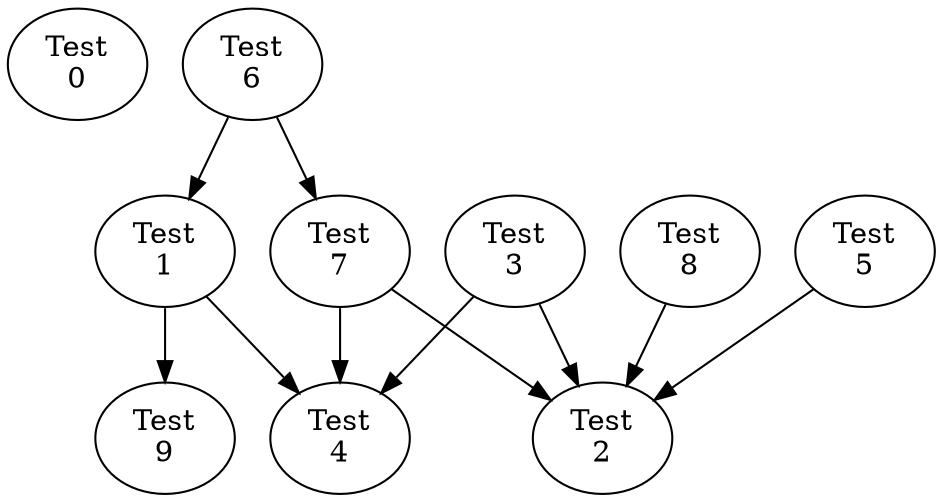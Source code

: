 digraph {
	0 [label="Test
0"]
	1 [label="Test
1"]
	2 [label="Test
2"]
	3 [label="Test
3"]
	4 [label="Test
4"]
	5 [label="Test
5"]
	6 [label="Test
6"]
	7 [label="Test
7"]
	8 [label="Test
8"]
	9 [label="Test
9"]
	1 -> 9
	7 -> 2
	3 -> 2
	6 -> 7
	6 -> 1
	1 -> 4
	7 -> 4
	3 -> 4
	5 -> 2
	8 -> 2
}

